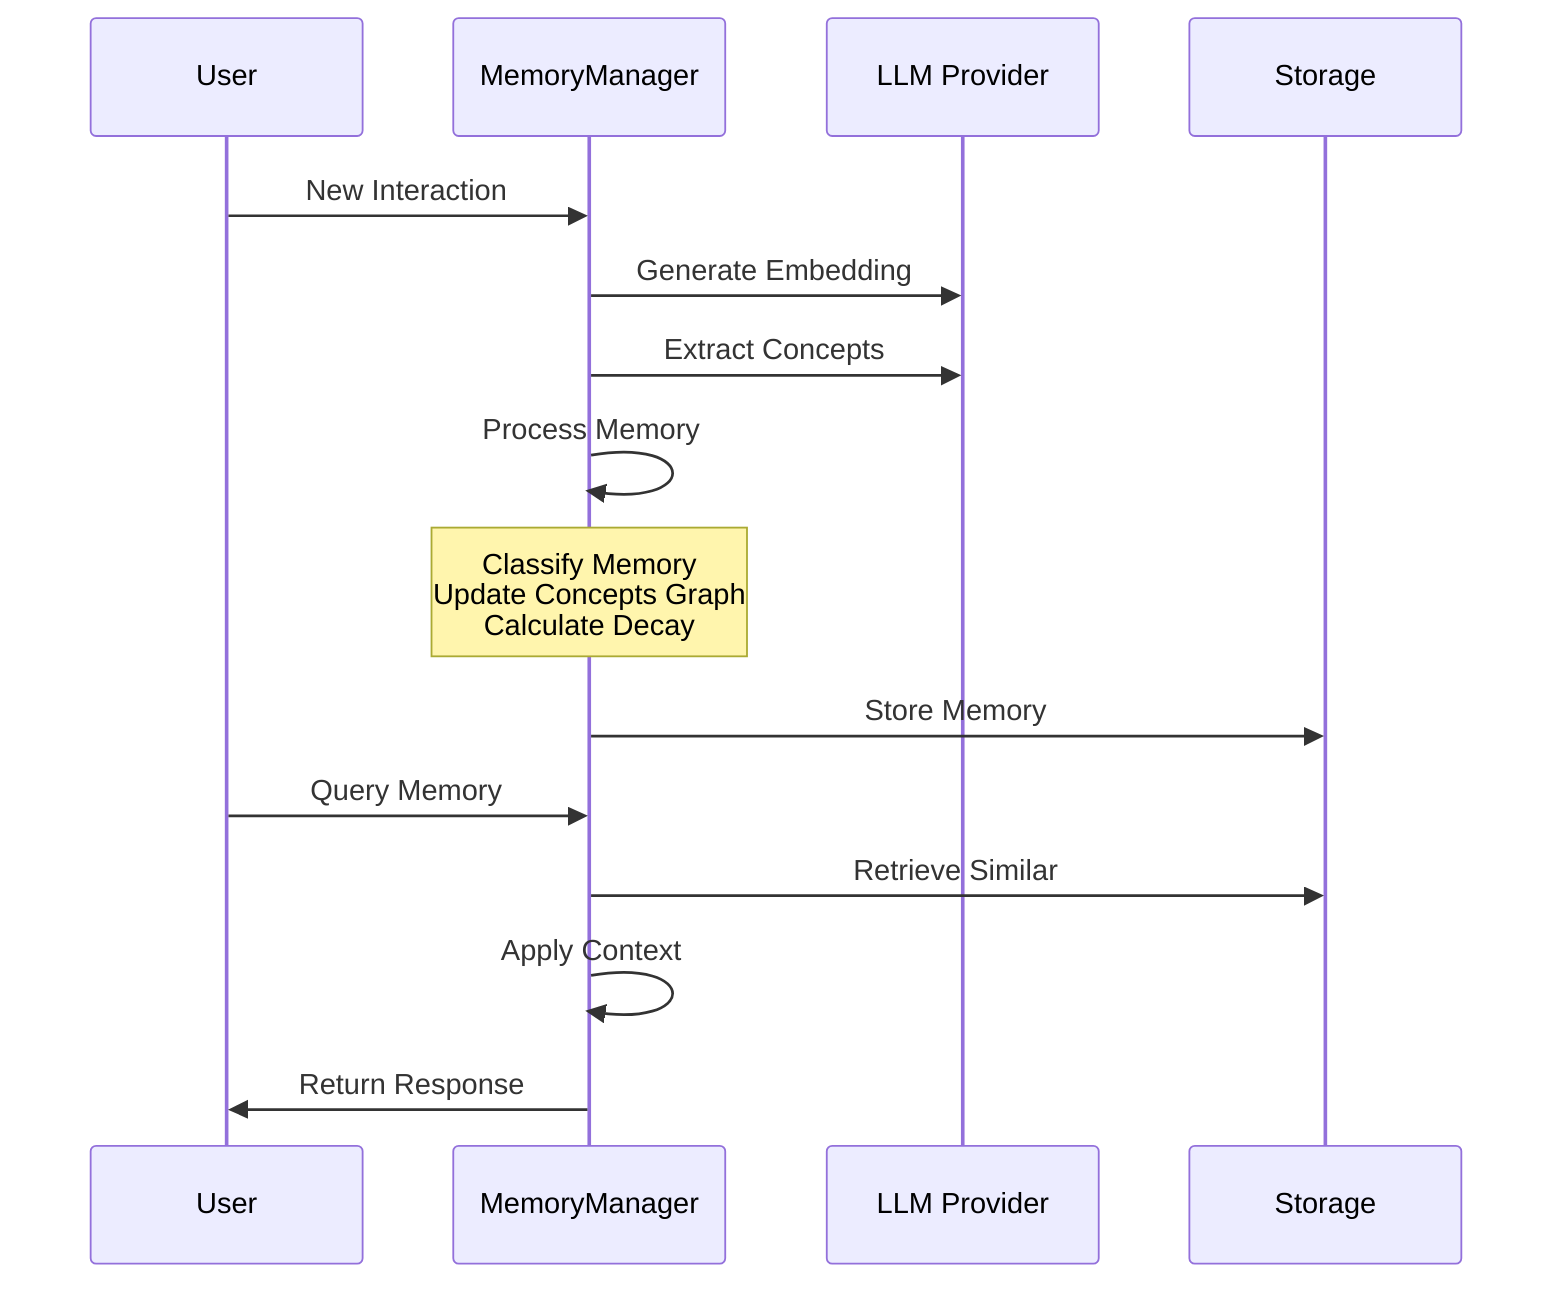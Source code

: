 sequenceDiagram
    participant U as User
    participant MM as MemoryManager
    participant LLM as LLM Provider
    participant S as Storage

    U->>MM: New Interaction
    MM->>LLM: Generate Embedding
    MM->>LLM: Extract Concepts
    
    MM->>MM: Process Memory
    Note over MM: Classify Memory<br/>Update Concepts Graph<br/>Calculate Decay
    
    MM->>S: Store Memory
    
    U->>MM: Query Memory
    MM->>S: Retrieve Similar
    MM->>MM: Apply Context
    MM->>U: Return Response